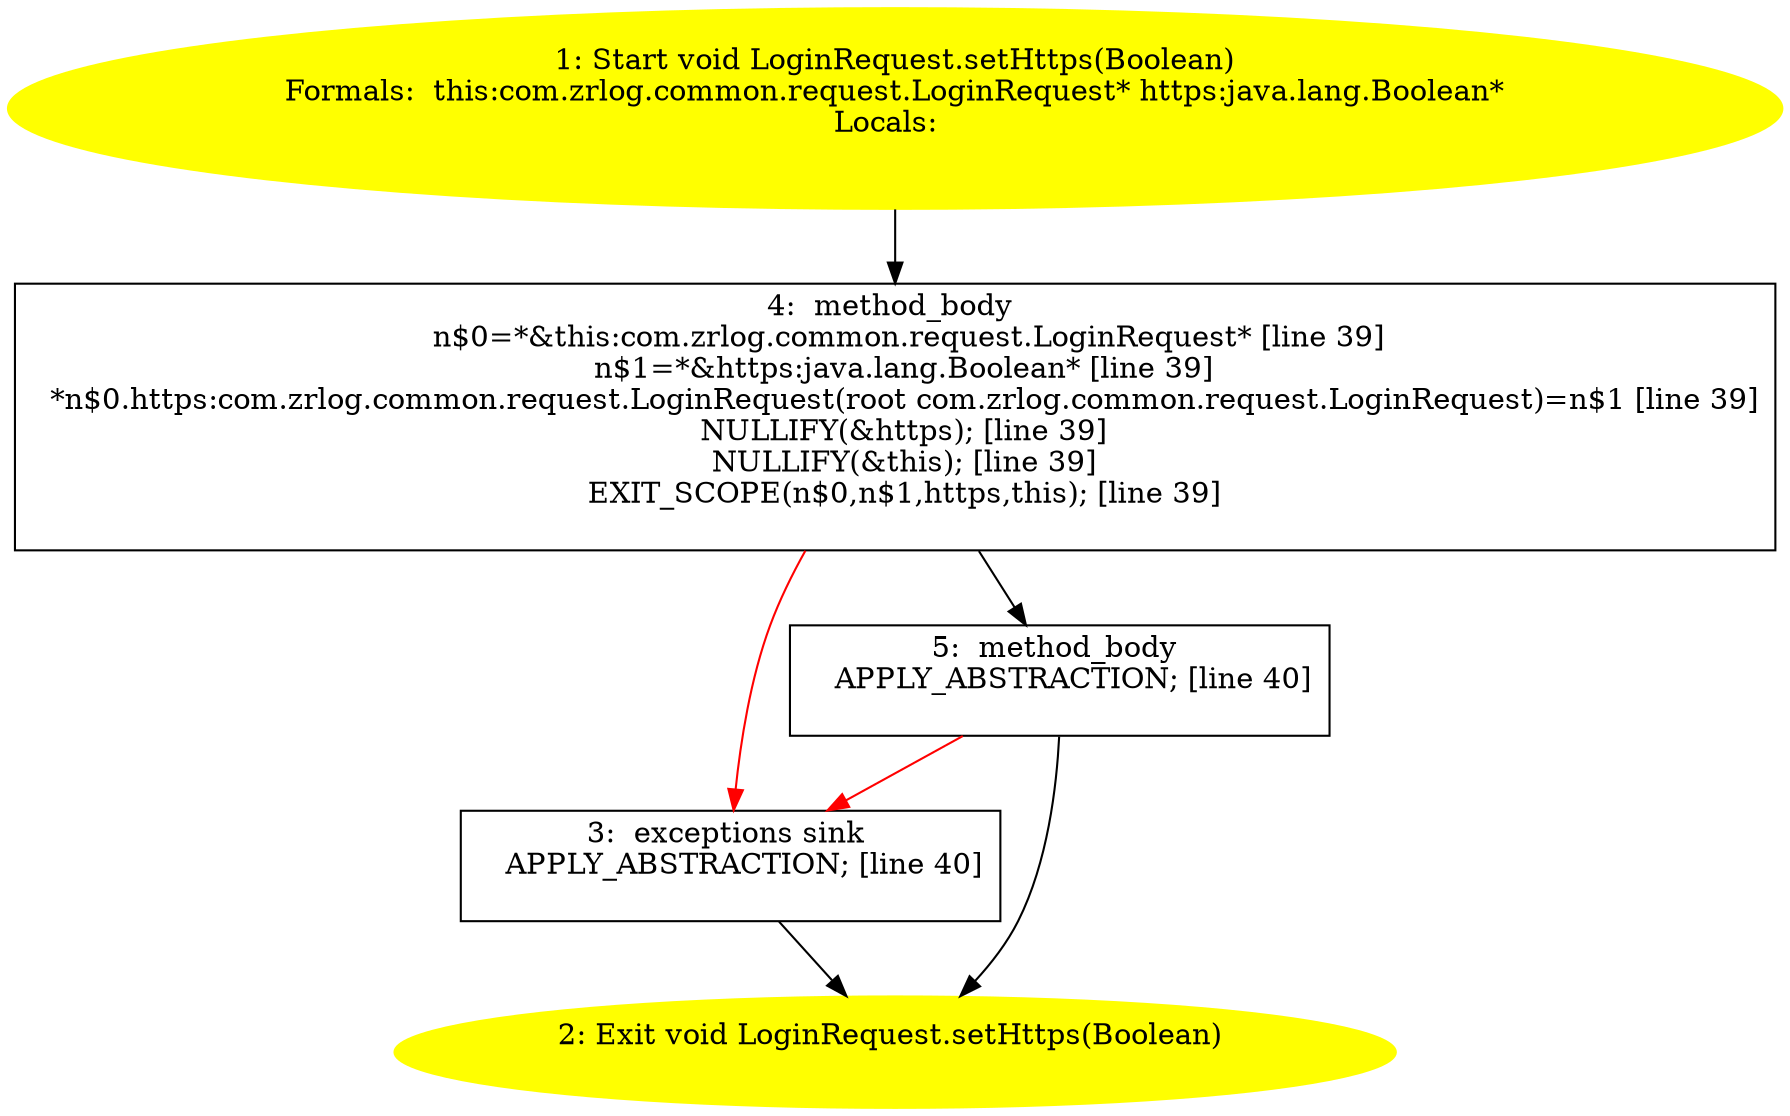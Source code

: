 /* @generated */
digraph cfg {
"com.zrlog.common.request.LoginRequest.setHttps(java.lang.Boolean):void.05226b702fd828c96fd6dd03e26e17b6_1" [label="1: Start void LoginRequest.setHttps(Boolean)\nFormals:  this:com.zrlog.common.request.LoginRequest* https:java.lang.Boolean*\nLocals:  \n  " color=yellow style=filled]
	

	 "com.zrlog.common.request.LoginRequest.setHttps(java.lang.Boolean):void.05226b702fd828c96fd6dd03e26e17b6_1" -> "com.zrlog.common.request.LoginRequest.setHttps(java.lang.Boolean):void.05226b702fd828c96fd6dd03e26e17b6_4" ;
"com.zrlog.common.request.LoginRequest.setHttps(java.lang.Boolean):void.05226b702fd828c96fd6dd03e26e17b6_2" [label="2: Exit void LoginRequest.setHttps(Boolean) \n  " color=yellow style=filled]
	

"com.zrlog.common.request.LoginRequest.setHttps(java.lang.Boolean):void.05226b702fd828c96fd6dd03e26e17b6_3" [label="3:  exceptions sink \n   APPLY_ABSTRACTION; [line 40]\n " shape="box"]
	

	 "com.zrlog.common.request.LoginRequest.setHttps(java.lang.Boolean):void.05226b702fd828c96fd6dd03e26e17b6_3" -> "com.zrlog.common.request.LoginRequest.setHttps(java.lang.Boolean):void.05226b702fd828c96fd6dd03e26e17b6_2" ;
"com.zrlog.common.request.LoginRequest.setHttps(java.lang.Boolean):void.05226b702fd828c96fd6dd03e26e17b6_4" [label="4:  method_body \n   n$0=*&this:com.zrlog.common.request.LoginRequest* [line 39]\n  n$1=*&https:java.lang.Boolean* [line 39]\n  *n$0.https:com.zrlog.common.request.LoginRequest(root com.zrlog.common.request.LoginRequest)=n$1 [line 39]\n  NULLIFY(&https); [line 39]\n  NULLIFY(&this); [line 39]\n  EXIT_SCOPE(n$0,n$1,https,this); [line 39]\n " shape="box"]
	

	 "com.zrlog.common.request.LoginRequest.setHttps(java.lang.Boolean):void.05226b702fd828c96fd6dd03e26e17b6_4" -> "com.zrlog.common.request.LoginRequest.setHttps(java.lang.Boolean):void.05226b702fd828c96fd6dd03e26e17b6_5" ;
	 "com.zrlog.common.request.LoginRequest.setHttps(java.lang.Boolean):void.05226b702fd828c96fd6dd03e26e17b6_4" -> "com.zrlog.common.request.LoginRequest.setHttps(java.lang.Boolean):void.05226b702fd828c96fd6dd03e26e17b6_3" [color="red" ];
"com.zrlog.common.request.LoginRequest.setHttps(java.lang.Boolean):void.05226b702fd828c96fd6dd03e26e17b6_5" [label="5:  method_body \n   APPLY_ABSTRACTION; [line 40]\n " shape="box"]
	

	 "com.zrlog.common.request.LoginRequest.setHttps(java.lang.Boolean):void.05226b702fd828c96fd6dd03e26e17b6_5" -> "com.zrlog.common.request.LoginRequest.setHttps(java.lang.Boolean):void.05226b702fd828c96fd6dd03e26e17b6_2" ;
	 "com.zrlog.common.request.LoginRequest.setHttps(java.lang.Boolean):void.05226b702fd828c96fd6dd03e26e17b6_5" -> "com.zrlog.common.request.LoginRequest.setHttps(java.lang.Boolean):void.05226b702fd828c96fd6dd03e26e17b6_3" [color="red" ];
}
